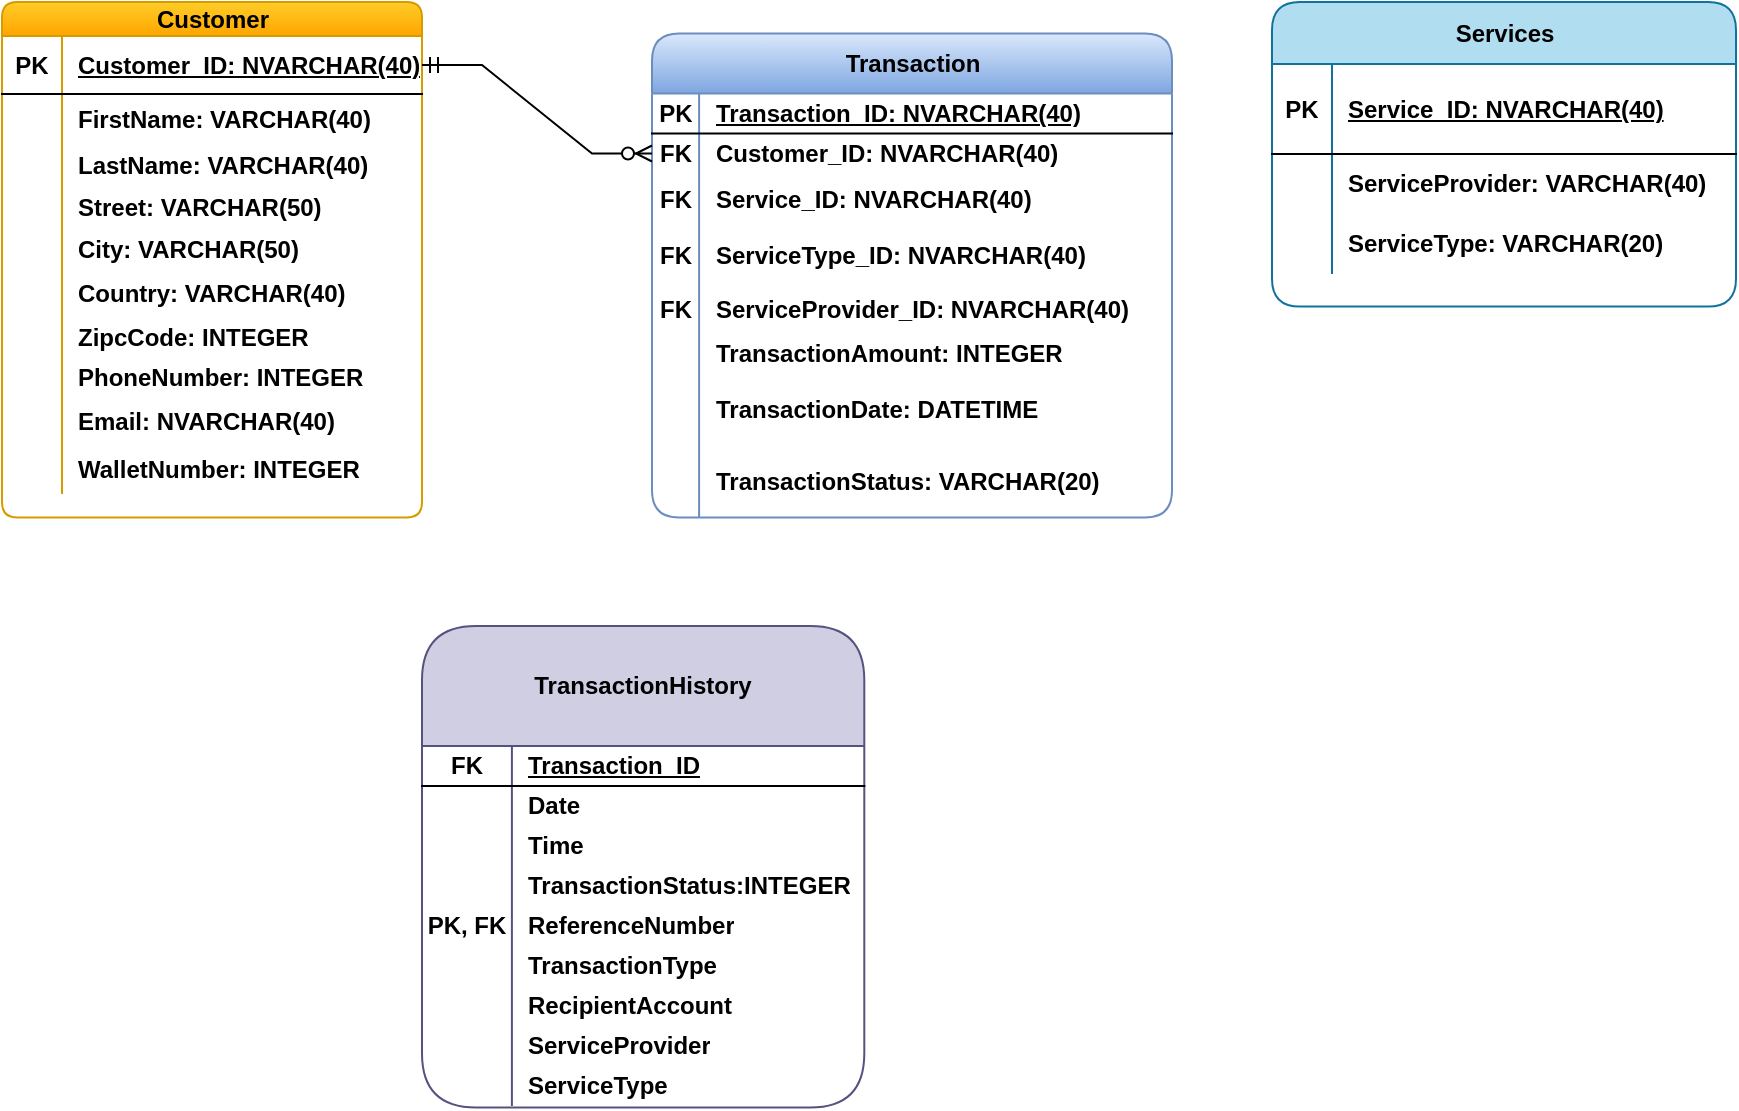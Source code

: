 <mxfile version="21.0.2" type="github">
  <diagram name="Page-1" id="RvkjJsLYA3RFUO9NYqUR">
    <mxGraphModel dx="1900" dy="573" grid="1" gridSize="10" guides="1" tooltips="1" connect="1" arrows="1" fold="1" page="1" pageScale="1" pageWidth="850" pageHeight="1100" math="0" shadow="0">
      <root>
        <mxCell id="0" />
        <mxCell id="1" parent="0" />
        <object label="Customer" id="U8XN_XWJw1uIWbOrhST0-1">
          <mxCell style="shape=table;startSize=17;container=1;collapsible=1;childLayout=tableLayout;fixedRows=1;rowLines=0;fontStyle=1;align=center;resizeLast=1;html=1;fillColor=#ffcd28;gradientColor=#ffa500;strokeColor=#d79b00;rounded=1;" vertex="1" parent="1">
            <mxGeometry x="-145" y="8" width="210" height="257.75" as="geometry" />
          </mxCell>
        </object>
        <mxCell id="U8XN_XWJw1uIWbOrhST0-2" value="" style="shape=tableRow;horizontal=0;startSize=0;swimlaneHead=0;swimlaneBody=0;fillColor=none;collapsible=0;dropTarget=0;points=[[0,0.5],[1,0.5]];portConstraint=eastwest;top=0;left=0;right=0;bottom=1;" vertex="1" parent="U8XN_XWJw1uIWbOrhST0-1">
          <mxGeometry y="17" width="210" height="29" as="geometry" />
        </mxCell>
        <mxCell id="U8XN_XWJw1uIWbOrhST0-3" value="PK" style="shape=partialRectangle;connectable=0;fillColor=none;top=0;left=0;bottom=0;right=0;fontStyle=1;overflow=hidden;whiteSpace=wrap;html=1;" vertex="1" parent="U8XN_XWJw1uIWbOrhST0-2">
          <mxGeometry width="30" height="29" as="geometry">
            <mxRectangle width="30" height="29" as="alternateBounds" />
          </mxGeometry>
        </mxCell>
        <mxCell id="U8XN_XWJw1uIWbOrhST0-4" value="Customer_ID: NVARCHAR(40)" style="shape=partialRectangle;connectable=0;fillColor=none;top=0;left=0;bottom=0;right=0;align=left;spacingLeft=6;fontStyle=5;overflow=hidden;whiteSpace=wrap;html=1;" vertex="1" parent="U8XN_XWJw1uIWbOrhST0-2">
          <mxGeometry x="30" width="180" height="29" as="geometry">
            <mxRectangle width="180" height="29" as="alternateBounds" />
          </mxGeometry>
        </mxCell>
        <mxCell id="U8XN_XWJw1uIWbOrhST0-5" value="" style="shape=tableRow;horizontal=0;startSize=0;swimlaneHead=0;swimlaneBody=0;fillColor=none;collapsible=0;dropTarget=0;points=[[0,0.5],[1,0.5]];portConstraint=eastwest;top=0;left=0;right=0;bottom=0;" vertex="1" parent="U8XN_XWJw1uIWbOrhST0-1">
          <mxGeometry y="46" width="210" height="26" as="geometry" />
        </mxCell>
        <mxCell id="U8XN_XWJw1uIWbOrhST0-6" value="" style="shape=partialRectangle;connectable=0;fillColor=none;top=0;left=0;bottom=0;right=0;editable=1;overflow=hidden;whiteSpace=wrap;html=1;" vertex="1" parent="U8XN_XWJw1uIWbOrhST0-5">
          <mxGeometry width="30" height="26" as="geometry">
            <mxRectangle width="30" height="26" as="alternateBounds" />
          </mxGeometry>
        </mxCell>
        <mxCell id="U8XN_XWJw1uIWbOrhST0-7" value="FirstName: VARCHAR(40)" style="shape=partialRectangle;connectable=0;fillColor=none;top=0;left=0;bottom=0;right=0;align=left;spacingLeft=6;overflow=hidden;whiteSpace=wrap;html=1;fontStyle=1" vertex="1" parent="U8XN_XWJw1uIWbOrhST0-5">
          <mxGeometry x="30" width="180" height="26" as="geometry">
            <mxRectangle width="180" height="26" as="alternateBounds" />
          </mxGeometry>
        </mxCell>
        <mxCell id="U8XN_XWJw1uIWbOrhST0-8" value="" style="shape=tableRow;horizontal=0;startSize=0;swimlaneHead=0;swimlaneBody=0;fillColor=none;collapsible=0;dropTarget=0;points=[[0,0.5],[1,0.5]];portConstraint=eastwest;top=0;left=0;right=0;bottom=0;" vertex="1" parent="U8XN_XWJw1uIWbOrhST0-1">
          <mxGeometry y="72" width="210" height="20" as="geometry" />
        </mxCell>
        <mxCell id="U8XN_XWJw1uIWbOrhST0-9" value="" style="shape=partialRectangle;connectable=0;fillColor=none;top=0;left=0;bottom=0;right=0;editable=1;overflow=hidden;whiteSpace=wrap;html=1;" vertex="1" parent="U8XN_XWJw1uIWbOrhST0-8">
          <mxGeometry width="30" height="20" as="geometry">
            <mxRectangle width="30" height="20" as="alternateBounds" />
          </mxGeometry>
        </mxCell>
        <mxCell id="U8XN_XWJw1uIWbOrhST0-10" value="LastName: VARCHAR(40)" style="shape=partialRectangle;connectable=0;fillColor=none;top=0;left=0;bottom=0;right=0;align=left;spacingLeft=6;overflow=hidden;whiteSpace=wrap;html=1;fontStyle=1" vertex="1" parent="U8XN_XWJw1uIWbOrhST0-8">
          <mxGeometry x="30" width="180" height="20" as="geometry">
            <mxRectangle width="180" height="20" as="alternateBounds" />
          </mxGeometry>
        </mxCell>
        <mxCell id="U8XN_XWJw1uIWbOrhST0-11" value="" style="shape=tableRow;horizontal=0;startSize=0;swimlaneHead=0;swimlaneBody=0;fillColor=none;collapsible=0;dropTarget=0;points=[[0,0.5],[1,0.5]];portConstraint=eastwest;top=0;left=0;right=0;bottom=0;" vertex="1" parent="U8XN_XWJw1uIWbOrhST0-1">
          <mxGeometry y="92" width="210" height="22" as="geometry" />
        </mxCell>
        <mxCell id="U8XN_XWJw1uIWbOrhST0-12" value="" style="shape=partialRectangle;connectable=0;fillColor=none;top=0;left=0;bottom=0;right=0;editable=1;overflow=hidden;whiteSpace=wrap;html=1;" vertex="1" parent="U8XN_XWJw1uIWbOrhST0-11">
          <mxGeometry width="30" height="22" as="geometry">
            <mxRectangle width="30" height="22" as="alternateBounds" />
          </mxGeometry>
        </mxCell>
        <mxCell id="U8XN_XWJw1uIWbOrhST0-13" value="Street: VARCHAR(50)" style="shape=partialRectangle;connectable=0;fillColor=none;top=0;left=0;bottom=0;right=0;align=left;spacingLeft=6;overflow=hidden;whiteSpace=wrap;html=1;fontStyle=1" vertex="1" parent="U8XN_XWJw1uIWbOrhST0-11">
          <mxGeometry x="30" width="180" height="22" as="geometry">
            <mxRectangle width="180" height="22" as="alternateBounds" />
          </mxGeometry>
        </mxCell>
        <mxCell id="U8XN_XWJw1uIWbOrhST0-14" value="" style="shape=tableRow;horizontal=0;startSize=0;swimlaneHead=0;swimlaneBody=0;fillColor=none;collapsible=0;dropTarget=0;points=[[0,0.5],[1,0.5]];portConstraint=eastwest;top=0;left=0;right=0;bottom=0;" vertex="1" parent="U8XN_XWJw1uIWbOrhST0-1">
          <mxGeometry y="114" width="210" height="20" as="geometry" />
        </mxCell>
        <mxCell id="U8XN_XWJw1uIWbOrhST0-15" value="" style="shape=partialRectangle;connectable=0;fillColor=none;top=0;left=0;bottom=0;right=0;editable=1;overflow=hidden;whiteSpace=wrap;html=1;" vertex="1" parent="U8XN_XWJw1uIWbOrhST0-14">
          <mxGeometry width="30" height="20" as="geometry">
            <mxRectangle width="30" height="20" as="alternateBounds" />
          </mxGeometry>
        </mxCell>
        <mxCell id="U8XN_XWJw1uIWbOrhST0-16" value="City: VARCHAR(50)" style="shape=partialRectangle;connectable=0;fillColor=none;top=0;left=0;bottom=0;right=0;align=left;spacingLeft=6;overflow=hidden;whiteSpace=wrap;html=1;fontStyle=1" vertex="1" parent="U8XN_XWJw1uIWbOrhST0-14">
          <mxGeometry x="30" width="180" height="20" as="geometry">
            <mxRectangle width="180" height="20" as="alternateBounds" />
          </mxGeometry>
        </mxCell>
        <mxCell id="U8XN_XWJw1uIWbOrhST0-17" value="" style="shape=tableRow;horizontal=0;startSize=0;swimlaneHead=0;swimlaneBody=0;fillColor=none;collapsible=0;dropTarget=0;points=[[0,0.5],[1,0.5]];portConstraint=eastwest;top=0;left=0;right=0;bottom=0;" vertex="1" parent="U8XN_XWJw1uIWbOrhST0-1">
          <mxGeometry y="134" width="210" height="24" as="geometry" />
        </mxCell>
        <mxCell id="U8XN_XWJw1uIWbOrhST0-18" value="" style="shape=partialRectangle;connectable=0;fillColor=none;top=0;left=0;bottom=0;right=0;editable=1;overflow=hidden;whiteSpace=wrap;html=1;" vertex="1" parent="U8XN_XWJw1uIWbOrhST0-17">
          <mxGeometry width="30" height="24" as="geometry">
            <mxRectangle width="30" height="24" as="alternateBounds" />
          </mxGeometry>
        </mxCell>
        <mxCell id="U8XN_XWJw1uIWbOrhST0-19" value="Country: VARCHAR(40)" style="shape=partialRectangle;connectable=0;fillColor=none;top=0;left=0;bottom=0;right=0;align=left;spacingLeft=6;overflow=hidden;whiteSpace=wrap;html=1;fontStyle=1" vertex="1" parent="U8XN_XWJw1uIWbOrhST0-17">
          <mxGeometry x="30" width="180" height="24" as="geometry">
            <mxRectangle width="180" height="24" as="alternateBounds" />
          </mxGeometry>
        </mxCell>
        <mxCell id="U8XN_XWJw1uIWbOrhST0-20" value="" style="shape=tableRow;horizontal=0;startSize=0;swimlaneHead=0;swimlaneBody=0;fillColor=none;collapsible=0;dropTarget=0;points=[[0,0.5],[1,0.5]];portConstraint=eastwest;top=0;left=0;right=0;bottom=0;" vertex="1" parent="U8XN_XWJw1uIWbOrhST0-1">
          <mxGeometry y="158" width="210" height="20" as="geometry" />
        </mxCell>
        <mxCell id="U8XN_XWJw1uIWbOrhST0-21" value="" style="shape=partialRectangle;connectable=0;fillColor=none;top=0;left=0;bottom=0;right=0;editable=1;overflow=hidden;whiteSpace=wrap;html=1;" vertex="1" parent="U8XN_XWJw1uIWbOrhST0-20">
          <mxGeometry width="30" height="20" as="geometry">
            <mxRectangle width="30" height="20" as="alternateBounds" />
          </mxGeometry>
        </mxCell>
        <mxCell id="U8XN_XWJw1uIWbOrhST0-22" value="ZipcCode: INTEGER" style="shape=partialRectangle;connectable=0;fillColor=none;top=0;left=0;bottom=0;right=0;align=left;spacingLeft=6;overflow=hidden;whiteSpace=wrap;html=1;fontStyle=1" vertex="1" parent="U8XN_XWJw1uIWbOrhST0-20">
          <mxGeometry x="30" width="180" height="20" as="geometry">
            <mxRectangle width="180" height="20" as="alternateBounds" />
          </mxGeometry>
        </mxCell>
        <mxCell id="U8XN_XWJw1uIWbOrhST0-23" value="" style="shape=tableRow;horizontal=0;startSize=0;swimlaneHead=0;swimlaneBody=0;fillColor=none;collapsible=0;dropTarget=0;points=[[0,0.5],[1,0.5]];portConstraint=eastwest;top=0;left=0;right=0;bottom=0;" vertex="1" parent="U8XN_XWJw1uIWbOrhST0-1">
          <mxGeometry y="178" width="210" height="20" as="geometry" />
        </mxCell>
        <mxCell id="U8XN_XWJw1uIWbOrhST0-24" value="" style="shape=partialRectangle;connectable=0;fillColor=none;top=0;left=0;bottom=0;right=0;editable=1;overflow=hidden;whiteSpace=wrap;html=1;" vertex="1" parent="U8XN_XWJw1uIWbOrhST0-23">
          <mxGeometry width="30" height="20" as="geometry">
            <mxRectangle width="30" height="20" as="alternateBounds" />
          </mxGeometry>
        </mxCell>
        <mxCell id="U8XN_XWJw1uIWbOrhST0-25" value="PhoneNumber: INTEGER" style="shape=partialRectangle;connectable=0;fillColor=none;top=0;left=0;bottom=0;right=0;align=left;spacingLeft=6;overflow=hidden;whiteSpace=wrap;html=1;fontStyle=1" vertex="1" parent="U8XN_XWJw1uIWbOrhST0-23">
          <mxGeometry x="30" width="180" height="20" as="geometry">
            <mxRectangle width="180" height="20" as="alternateBounds" />
          </mxGeometry>
        </mxCell>
        <mxCell id="U8XN_XWJw1uIWbOrhST0-26" value="" style="shape=tableRow;horizontal=0;startSize=0;swimlaneHead=0;swimlaneBody=0;fillColor=none;collapsible=0;dropTarget=0;points=[[0,0.5],[1,0.5]];portConstraint=eastwest;top=0;left=0;right=0;bottom=0;" vertex="1" parent="U8XN_XWJw1uIWbOrhST0-1">
          <mxGeometry y="198" width="210" height="23" as="geometry" />
        </mxCell>
        <mxCell id="U8XN_XWJw1uIWbOrhST0-27" value="" style="shape=partialRectangle;connectable=0;fillColor=none;top=0;left=0;bottom=0;right=0;editable=1;overflow=hidden;whiteSpace=wrap;html=1;" vertex="1" parent="U8XN_XWJw1uIWbOrhST0-26">
          <mxGeometry width="30" height="23" as="geometry">
            <mxRectangle width="30" height="23" as="alternateBounds" />
          </mxGeometry>
        </mxCell>
        <mxCell id="U8XN_XWJw1uIWbOrhST0-28" value="Email: NVARCHAR(40)" style="shape=partialRectangle;connectable=0;fillColor=none;top=0;left=0;bottom=0;right=0;align=left;spacingLeft=6;overflow=hidden;whiteSpace=wrap;html=1;fontStyle=1" vertex="1" parent="U8XN_XWJw1uIWbOrhST0-26">
          <mxGeometry x="30" width="180" height="23" as="geometry">
            <mxRectangle width="180" height="23" as="alternateBounds" />
          </mxGeometry>
        </mxCell>
        <mxCell id="U8XN_XWJw1uIWbOrhST0-29" value="" style="shape=tableRow;horizontal=0;startSize=0;swimlaneHead=0;swimlaneBody=0;fillColor=none;collapsible=0;dropTarget=0;points=[[0,0.5],[1,0.5]];portConstraint=eastwest;top=0;left=0;right=0;bottom=0;" vertex="1" parent="U8XN_XWJw1uIWbOrhST0-1">
          <mxGeometry y="221" width="210" height="25" as="geometry" />
        </mxCell>
        <mxCell id="U8XN_XWJw1uIWbOrhST0-30" value="" style="shape=partialRectangle;connectable=0;fillColor=none;top=0;left=0;bottom=0;right=0;editable=1;overflow=hidden;whiteSpace=wrap;html=1;" vertex="1" parent="U8XN_XWJw1uIWbOrhST0-29">
          <mxGeometry width="30" height="25" as="geometry">
            <mxRectangle width="30" height="25" as="alternateBounds" />
          </mxGeometry>
        </mxCell>
        <mxCell id="U8XN_XWJw1uIWbOrhST0-31" value="WalletNumber: INTEGER" style="shape=partialRectangle;connectable=0;fillColor=none;top=0;left=0;bottom=0;right=0;align=left;spacingLeft=6;overflow=hidden;whiteSpace=wrap;html=1;fontStyle=1" vertex="1" parent="U8XN_XWJw1uIWbOrhST0-29">
          <mxGeometry x="30" width="180" height="25" as="geometry">
            <mxRectangle width="180" height="25" as="alternateBounds" />
          </mxGeometry>
        </mxCell>
        <mxCell id="U8XN_XWJw1uIWbOrhST0-35" value="Services" style="shape=table;startSize=31;container=1;collapsible=1;childLayout=tableLayout;fixedRows=1;rowLines=0;fontStyle=1;align=center;resizeLast=1;html=1;fillColor=#b1ddf0;strokeColor=#10739e;rounded=1;" vertex="1" parent="1">
          <mxGeometry x="490" y="8.0" width="232" height="152.3" as="geometry" />
        </mxCell>
        <mxCell id="U8XN_XWJw1uIWbOrhST0-36" value="" style="shape=tableRow;horizontal=0;startSize=0;swimlaneHead=0;swimlaneBody=0;fillColor=none;collapsible=0;dropTarget=0;points=[[0,0.5],[1,0.5]];portConstraint=eastwest;top=0;left=0;right=0;bottom=1;" vertex="1" parent="U8XN_XWJw1uIWbOrhST0-35">
          <mxGeometry y="31" width="232" height="45" as="geometry" />
        </mxCell>
        <mxCell id="U8XN_XWJw1uIWbOrhST0-37" value="PK" style="shape=partialRectangle;connectable=0;fillColor=none;top=0;left=0;bottom=0;right=0;fontStyle=1;overflow=hidden;whiteSpace=wrap;html=1;" vertex="1" parent="U8XN_XWJw1uIWbOrhST0-36">
          <mxGeometry width="30" height="45" as="geometry">
            <mxRectangle width="30" height="45" as="alternateBounds" />
          </mxGeometry>
        </mxCell>
        <mxCell id="U8XN_XWJw1uIWbOrhST0-38" value="Service_ID: NVARCHAR(40)" style="shape=partialRectangle;connectable=0;fillColor=none;top=0;left=0;bottom=0;right=0;align=left;spacingLeft=6;fontStyle=5;overflow=hidden;whiteSpace=wrap;html=1;" vertex="1" parent="U8XN_XWJw1uIWbOrhST0-36">
          <mxGeometry x="30" width="202" height="45" as="geometry">
            <mxRectangle width="202" height="45" as="alternateBounds" />
          </mxGeometry>
        </mxCell>
        <mxCell id="U8XN_XWJw1uIWbOrhST0-42" value="" style="shape=tableRow;horizontal=0;startSize=0;swimlaneHead=0;swimlaneBody=0;fillColor=none;collapsible=0;dropTarget=0;points=[[0,0.5],[1,0.5]];portConstraint=eastwest;top=0;left=0;right=0;bottom=0;" vertex="1" parent="U8XN_XWJw1uIWbOrhST0-35">
          <mxGeometry y="76" width="232" height="30" as="geometry" />
        </mxCell>
        <mxCell id="U8XN_XWJw1uIWbOrhST0-43" value="" style="shape=partialRectangle;connectable=0;fillColor=none;top=0;left=0;bottom=0;right=0;editable=1;overflow=hidden;whiteSpace=wrap;html=1;fontStyle=1" vertex="1" parent="U8XN_XWJw1uIWbOrhST0-42">
          <mxGeometry width="30" height="30" as="geometry">
            <mxRectangle width="30" height="30" as="alternateBounds" />
          </mxGeometry>
        </mxCell>
        <mxCell id="U8XN_XWJw1uIWbOrhST0-44" value="ServiceProvider: VARCHAR(40)" style="shape=partialRectangle;connectable=0;fillColor=none;top=0;left=0;bottom=0;right=0;align=left;spacingLeft=6;overflow=hidden;whiteSpace=wrap;html=1;fontStyle=1" vertex="1" parent="U8XN_XWJw1uIWbOrhST0-42">
          <mxGeometry x="30" width="202" height="30" as="geometry">
            <mxRectangle width="202" height="30" as="alternateBounds" />
          </mxGeometry>
        </mxCell>
        <mxCell id="U8XN_XWJw1uIWbOrhST0-284" value="" style="shape=tableRow;horizontal=0;startSize=0;swimlaneHead=0;swimlaneBody=0;fillColor=none;collapsible=0;dropTarget=0;points=[[0,0.5],[1,0.5]];portConstraint=eastwest;top=0;left=0;right=0;bottom=0;" vertex="1" parent="U8XN_XWJw1uIWbOrhST0-35">
          <mxGeometry y="106" width="232" height="30" as="geometry" />
        </mxCell>
        <mxCell id="U8XN_XWJw1uIWbOrhST0-285" value="" style="shape=partialRectangle;connectable=0;fillColor=none;top=0;left=0;bottom=0;right=0;editable=1;overflow=hidden;whiteSpace=wrap;html=1;fontStyle=1" vertex="1" parent="U8XN_XWJw1uIWbOrhST0-284">
          <mxGeometry width="30" height="30" as="geometry">
            <mxRectangle width="30" height="30" as="alternateBounds" />
          </mxGeometry>
        </mxCell>
        <mxCell id="U8XN_XWJw1uIWbOrhST0-286" value="ServiceType: VARCHAR(20)" style="shape=partialRectangle;connectable=0;fillColor=none;top=0;left=0;bottom=0;right=0;align=left;spacingLeft=6;overflow=hidden;whiteSpace=wrap;html=1;fontStyle=1" vertex="1" parent="U8XN_XWJw1uIWbOrhST0-284">
          <mxGeometry x="30" width="202" height="30" as="geometry">
            <mxRectangle width="202" height="30" as="alternateBounds" />
          </mxGeometry>
        </mxCell>
        <mxCell id="U8XN_XWJw1uIWbOrhST0-45" value="Transaction" style="shape=table;startSize=30;container=1;collapsible=1;childLayout=tableLayout;fixedRows=1;rowLines=0;fontStyle=1;align=center;resizeLast=1;html=1;strokeWidth=1;swimlaneFillColor=none;fillColor=#dae8fc;gradientColor=#7ea6e0;strokeColor=#6c8ebf;rounded=1;" vertex="1" parent="1">
          <mxGeometry x="180" y="23.75" width="260" height="242" as="geometry" />
        </mxCell>
        <mxCell id="U8XN_XWJw1uIWbOrhST0-46" value="" style="shape=tableRow;horizontal=0;startSize=0;swimlaneHead=0;swimlaneBody=0;fillColor=none;collapsible=0;dropTarget=0;points=[[0,0.5],[1,0.5]];portConstraint=eastwest;top=0;left=0;right=0;bottom=1;" vertex="1" parent="U8XN_XWJw1uIWbOrhST0-45">
          <mxGeometry y="30" width="260" height="20" as="geometry" />
        </mxCell>
        <mxCell id="U8XN_XWJw1uIWbOrhST0-47" value="PK" style="shape=partialRectangle;connectable=0;fillColor=none;top=0;left=0;bottom=0;right=0;fontStyle=1;overflow=hidden;whiteSpace=wrap;html=1;" vertex="1" parent="U8XN_XWJw1uIWbOrhST0-46">
          <mxGeometry width="23.55" height="20" as="geometry">
            <mxRectangle width="23.55" height="20" as="alternateBounds" />
          </mxGeometry>
        </mxCell>
        <mxCell id="U8XN_XWJw1uIWbOrhST0-48" value="Transaction_ID: NVARCHAR(40)" style="shape=partialRectangle;connectable=0;fillColor=none;top=0;left=0;bottom=0;right=0;align=left;spacingLeft=6;fontStyle=5;overflow=hidden;whiteSpace=wrap;html=1;" vertex="1" parent="U8XN_XWJw1uIWbOrhST0-46">
          <mxGeometry x="23.55" width="236.45" height="20" as="geometry">
            <mxRectangle width="236.45" height="20" as="alternateBounds" />
          </mxGeometry>
        </mxCell>
        <mxCell id="U8XN_XWJw1uIWbOrhST0-49" value="" style="shape=tableRow;horizontal=0;startSize=0;swimlaneHead=0;swimlaneBody=0;fillColor=none;collapsible=0;dropTarget=0;points=[[0,0.5],[1,0.5]];portConstraint=eastwest;top=0;left=0;right=0;bottom=0;" vertex="1" parent="U8XN_XWJw1uIWbOrhST0-45">
          <mxGeometry y="50" width="260" height="20" as="geometry" />
        </mxCell>
        <mxCell id="U8XN_XWJw1uIWbOrhST0-50" value="FK" style="shape=partialRectangle;connectable=0;fillColor=none;top=0;left=0;bottom=0;right=0;editable=1;overflow=hidden;whiteSpace=wrap;html=1;fontStyle=1" vertex="1" parent="U8XN_XWJw1uIWbOrhST0-49">
          <mxGeometry width="23.55" height="20" as="geometry">
            <mxRectangle width="23.55" height="20" as="alternateBounds" />
          </mxGeometry>
        </mxCell>
        <mxCell id="U8XN_XWJw1uIWbOrhST0-51" value="Customer_ID: NVARCHAR(40)" style="shape=partialRectangle;connectable=0;fillColor=none;top=0;left=0;bottom=0;right=0;align=left;spacingLeft=6;overflow=hidden;whiteSpace=wrap;html=1;fontStyle=1" vertex="1" parent="U8XN_XWJw1uIWbOrhST0-49">
          <mxGeometry x="23.55" width="236.45" height="20" as="geometry">
            <mxRectangle width="236.45" height="20" as="alternateBounds" />
          </mxGeometry>
        </mxCell>
        <mxCell id="U8XN_XWJw1uIWbOrhST0-206" value="" style="shape=tableRow;horizontal=0;startSize=0;swimlaneHead=0;swimlaneBody=0;fillColor=none;collapsible=0;dropTarget=0;points=[[0,0.5],[1,0.5]];portConstraint=eastwest;top=0;left=0;right=0;bottom=0;" vertex="1" parent="U8XN_XWJw1uIWbOrhST0-45">
          <mxGeometry y="70" width="260" height="26" as="geometry" />
        </mxCell>
        <mxCell id="U8XN_XWJw1uIWbOrhST0-207" value="FK" style="shape=partialRectangle;connectable=0;fillColor=none;top=0;left=0;bottom=0;right=0;editable=1;overflow=hidden;whiteSpace=wrap;html=1;fontStyle=1" vertex="1" parent="U8XN_XWJw1uIWbOrhST0-206">
          <mxGeometry width="23.55" height="26" as="geometry">
            <mxRectangle width="23.55" height="26" as="alternateBounds" />
          </mxGeometry>
        </mxCell>
        <mxCell id="U8XN_XWJw1uIWbOrhST0-208" value="Service_ID: NVARCHAR(40)" style="shape=partialRectangle;connectable=0;fillColor=none;top=0;left=0;bottom=0;right=0;align=left;spacingLeft=6;overflow=hidden;whiteSpace=wrap;html=1;fontStyle=1" vertex="1" parent="U8XN_XWJw1uIWbOrhST0-206">
          <mxGeometry x="23.55" width="236.45" height="26" as="geometry">
            <mxRectangle width="236.45" height="26" as="alternateBounds" />
          </mxGeometry>
        </mxCell>
        <mxCell id="U8XN_XWJw1uIWbOrhST0-209" value="" style="shape=tableRow;horizontal=0;startSize=0;swimlaneHead=0;swimlaneBody=0;fillColor=none;collapsible=0;dropTarget=0;points=[[0,0.5],[1,0.5]];portConstraint=eastwest;top=0;left=0;right=0;bottom=0;" vertex="1" parent="U8XN_XWJw1uIWbOrhST0-45">
          <mxGeometry y="96" width="260" height="30" as="geometry" />
        </mxCell>
        <mxCell id="U8XN_XWJw1uIWbOrhST0-210" value="FK" style="shape=partialRectangle;connectable=0;fillColor=none;top=0;left=0;bottom=0;right=0;editable=1;overflow=hidden;whiteSpace=wrap;html=1;fontStyle=1" vertex="1" parent="U8XN_XWJw1uIWbOrhST0-209">
          <mxGeometry width="23.55" height="30" as="geometry">
            <mxRectangle width="23.55" height="30" as="alternateBounds" />
          </mxGeometry>
        </mxCell>
        <mxCell id="U8XN_XWJw1uIWbOrhST0-211" value="ServiceType_ID: NVARCHAR(40)" style="shape=partialRectangle;connectable=0;fillColor=none;top=0;left=0;bottom=0;right=0;align=left;spacingLeft=6;overflow=hidden;whiteSpace=wrap;html=1;fontStyle=1" vertex="1" parent="U8XN_XWJw1uIWbOrhST0-209">
          <mxGeometry x="23.55" width="236.45" height="30" as="geometry">
            <mxRectangle width="236.45" height="30" as="alternateBounds" />
          </mxGeometry>
        </mxCell>
        <mxCell id="U8XN_XWJw1uIWbOrhST0-215" value="" style="shape=tableRow;horizontal=0;startSize=0;swimlaneHead=0;swimlaneBody=0;fillColor=none;collapsible=0;dropTarget=0;points=[[0,0.5],[1,0.5]];portConstraint=eastwest;top=0;left=0;right=0;bottom=0;" vertex="1" parent="U8XN_XWJw1uIWbOrhST0-45">
          <mxGeometry y="126" width="260" height="24" as="geometry" />
        </mxCell>
        <mxCell id="U8XN_XWJw1uIWbOrhST0-216" value="FK" style="shape=partialRectangle;connectable=0;fillColor=none;top=0;left=0;bottom=0;right=0;editable=1;overflow=hidden;whiteSpace=wrap;html=1;fontStyle=1" vertex="1" parent="U8XN_XWJw1uIWbOrhST0-215">
          <mxGeometry width="23.55" height="24" as="geometry">
            <mxRectangle width="23.55" height="24" as="alternateBounds" />
          </mxGeometry>
        </mxCell>
        <mxCell id="U8XN_XWJw1uIWbOrhST0-217" value="ServiceProvider_ID: NVARCHAR(40)" style="shape=partialRectangle;connectable=0;fillColor=none;top=0;left=0;bottom=0;right=0;align=left;spacingLeft=6;overflow=hidden;whiteSpace=wrap;html=1;fontStyle=1" vertex="1" parent="U8XN_XWJw1uIWbOrhST0-215">
          <mxGeometry x="23.55" width="236.45" height="24" as="geometry">
            <mxRectangle width="236.45" height="24" as="alternateBounds" />
          </mxGeometry>
        </mxCell>
        <mxCell id="U8XN_XWJw1uIWbOrhST0-221" value="" style="shape=tableRow;horizontal=0;startSize=0;swimlaneHead=0;swimlaneBody=0;fillColor=none;collapsible=0;dropTarget=0;points=[[0,0.5],[1,0.5]];portConstraint=eastwest;top=0;left=0;right=0;bottom=0;" vertex="1" parent="U8XN_XWJw1uIWbOrhST0-45">
          <mxGeometry y="150" width="260" height="20" as="geometry" />
        </mxCell>
        <mxCell id="U8XN_XWJw1uIWbOrhST0-222" value="" style="shape=partialRectangle;connectable=0;fillColor=none;top=0;left=0;bottom=0;right=0;editable=1;overflow=hidden;whiteSpace=wrap;html=1;fontStyle=1" vertex="1" parent="U8XN_XWJw1uIWbOrhST0-221">
          <mxGeometry width="23.55" height="20" as="geometry">
            <mxRectangle width="23.55" height="20" as="alternateBounds" />
          </mxGeometry>
        </mxCell>
        <mxCell id="U8XN_XWJw1uIWbOrhST0-223" value="TransactionAmount: INTEGER" style="shape=partialRectangle;connectable=0;fillColor=none;top=0;left=0;bottom=0;right=0;align=left;spacingLeft=6;overflow=hidden;whiteSpace=wrap;html=1;fontStyle=1" vertex="1" parent="U8XN_XWJw1uIWbOrhST0-221">
          <mxGeometry x="23.55" width="236.45" height="20" as="geometry">
            <mxRectangle width="236.45" height="20" as="alternateBounds" />
          </mxGeometry>
        </mxCell>
        <mxCell id="U8XN_XWJw1uIWbOrhST0-281" value="" style="shape=tableRow;horizontal=0;startSize=0;swimlaneHead=0;swimlaneBody=0;fillColor=none;collapsible=0;dropTarget=0;points=[[0,0.5],[1,0.5]];portConstraint=eastwest;top=0;left=0;right=0;bottom=0;" vertex="1" parent="U8XN_XWJw1uIWbOrhST0-45">
          <mxGeometry y="170" width="260" height="36" as="geometry" />
        </mxCell>
        <mxCell id="U8XN_XWJw1uIWbOrhST0-282" value="" style="shape=partialRectangle;connectable=0;fillColor=none;top=0;left=0;bottom=0;right=0;editable=1;overflow=hidden;whiteSpace=wrap;html=1;fontStyle=1" vertex="1" parent="U8XN_XWJw1uIWbOrhST0-281">
          <mxGeometry width="23.55" height="36" as="geometry">
            <mxRectangle width="23.55" height="36" as="alternateBounds" />
          </mxGeometry>
        </mxCell>
        <mxCell id="U8XN_XWJw1uIWbOrhST0-283" value="TransactionDate: DATETIME" style="shape=partialRectangle;connectable=0;fillColor=none;top=0;left=0;bottom=0;right=0;align=left;spacingLeft=6;overflow=hidden;whiteSpace=wrap;html=1;fontStyle=1" vertex="1" parent="U8XN_XWJw1uIWbOrhST0-281">
          <mxGeometry x="23.55" width="236.45" height="36" as="geometry">
            <mxRectangle width="236.45" height="36" as="alternateBounds" />
          </mxGeometry>
        </mxCell>
        <mxCell id="U8XN_XWJw1uIWbOrhST0-287" value="" style="shape=tableRow;horizontal=0;startSize=0;swimlaneHead=0;swimlaneBody=0;fillColor=none;collapsible=0;dropTarget=0;points=[[0,0.5],[1,0.5]];portConstraint=eastwest;top=0;left=0;right=0;bottom=0;" vertex="1" parent="U8XN_XWJw1uIWbOrhST0-45">
          <mxGeometry y="206" width="260" height="36" as="geometry" />
        </mxCell>
        <mxCell id="U8XN_XWJw1uIWbOrhST0-288" value="" style="shape=partialRectangle;connectable=0;fillColor=none;top=0;left=0;bottom=0;right=0;editable=1;overflow=hidden;whiteSpace=wrap;html=1;fontStyle=1" vertex="1" parent="U8XN_XWJw1uIWbOrhST0-287">
          <mxGeometry width="23.55" height="36" as="geometry">
            <mxRectangle width="23.55" height="36" as="alternateBounds" />
          </mxGeometry>
        </mxCell>
        <mxCell id="U8XN_XWJw1uIWbOrhST0-289" value="TransactionStatus: VARCHAR(20)" style="shape=partialRectangle;connectable=0;fillColor=none;top=0;left=0;bottom=0;right=0;align=left;spacingLeft=6;overflow=hidden;whiteSpace=wrap;html=1;fontStyle=1" vertex="1" parent="U8XN_XWJw1uIWbOrhST0-287">
          <mxGeometry x="23.55" width="236.45" height="36" as="geometry">
            <mxRectangle width="236.45" height="36" as="alternateBounds" />
          </mxGeometry>
        </mxCell>
        <mxCell id="U8XN_XWJw1uIWbOrhST0-58" value="" style="edgeStyle=entityRelationEdgeStyle;fontSize=12;html=1;endArrow=ERzeroToMany;endFill=1;rounded=0;startArrow=ERmandOne;startFill=0;exitX=1;exitY=0.5;exitDx=0;exitDy=0;entryX=0;entryY=0.5;entryDx=0;entryDy=0;" edge="1" parent="1" source="U8XN_XWJw1uIWbOrhST0-2" target="U8XN_XWJw1uIWbOrhST0-49">
          <mxGeometry width="100" height="100" relative="1" as="geometry">
            <mxPoint x="235" y="210" as="sourcePoint" />
            <mxPoint x="335" y="110" as="targetPoint" />
          </mxGeometry>
        </mxCell>
        <mxCell id="U8XN_XWJw1uIWbOrhST0-59" value="TransactionHistory" style="shape=table;startSize=60;container=1;collapsible=1;childLayout=tableLayout;fixedRows=1;rowLines=0;fontStyle=1;align=center;resizeLast=1;html=1;whiteSpace=wrap;rounded=1;fillColor=#d0cee2;strokeColor=#56517e;" vertex="1" parent="1">
          <mxGeometry x="65.0" y="320" width="221.15" height="240.7" as="geometry" />
        </mxCell>
        <mxCell id="U8XN_XWJw1uIWbOrhST0-60" value="" style="shape=tableRow;horizontal=0;startSize=0;swimlaneHead=0;swimlaneBody=0;fillColor=none;collapsible=0;dropTarget=0;points=[[0,0.5],[1,0.5]];portConstraint=eastwest;top=0;left=0;right=0;bottom=1;html=1;" vertex="1" parent="U8XN_XWJw1uIWbOrhST0-59">
          <mxGeometry y="60" width="221.15" height="20" as="geometry" />
        </mxCell>
        <mxCell id="U8XN_XWJw1uIWbOrhST0-61" value="FK" style="shape=partialRectangle;connectable=0;fillColor=none;top=0;left=0;bottom=0;right=0;fontStyle=1;overflow=hidden;html=1;whiteSpace=wrap;" vertex="1" parent="U8XN_XWJw1uIWbOrhST0-60">
          <mxGeometry width="44.95" height="20" as="geometry">
            <mxRectangle width="44.95" height="20" as="alternateBounds" />
          </mxGeometry>
        </mxCell>
        <mxCell id="U8XN_XWJw1uIWbOrhST0-62" value="Transaction_ID" style="shape=partialRectangle;connectable=0;fillColor=none;top=0;left=0;bottom=0;right=0;align=left;spacingLeft=6;fontStyle=5;overflow=hidden;html=1;whiteSpace=wrap;" vertex="1" parent="U8XN_XWJw1uIWbOrhST0-60">
          <mxGeometry x="44.95" width="176.2" height="20" as="geometry">
            <mxRectangle width="176.2" height="20" as="alternateBounds" />
          </mxGeometry>
        </mxCell>
        <mxCell id="U8XN_XWJw1uIWbOrhST0-63" value="" style="shape=tableRow;horizontal=0;startSize=0;swimlaneHead=0;swimlaneBody=0;fillColor=none;collapsible=0;dropTarget=0;points=[[0,0.5],[1,0.5]];portConstraint=eastwest;top=0;left=0;right=0;bottom=0;html=1;" vertex="1" parent="U8XN_XWJw1uIWbOrhST0-59">
          <mxGeometry y="80" width="221.15" height="20" as="geometry" />
        </mxCell>
        <mxCell id="U8XN_XWJw1uIWbOrhST0-64" value="" style="shape=partialRectangle;connectable=0;fillColor=none;top=0;left=0;bottom=0;right=0;editable=1;overflow=hidden;html=1;whiteSpace=wrap;" vertex="1" parent="U8XN_XWJw1uIWbOrhST0-63">
          <mxGeometry width="44.95" height="20" as="geometry">
            <mxRectangle width="44.95" height="20" as="alternateBounds" />
          </mxGeometry>
        </mxCell>
        <mxCell id="U8XN_XWJw1uIWbOrhST0-65" value="Date" style="shape=partialRectangle;connectable=0;fillColor=none;top=0;left=0;bottom=0;right=0;align=left;spacingLeft=6;overflow=hidden;html=1;whiteSpace=wrap;fontStyle=1" vertex="1" parent="U8XN_XWJw1uIWbOrhST0-63">
          <mxGeometry x="44.95" width="176.2" height="20" as="geometry">
            <mxRectangle width="176.2" height="20" as="alternateBounds" />
          </mxGeometry>
        </mxCell>
        <mxCell id="U8XN_XWJw1uIWbOrhST0-66" value="" style="shape=tableRow;horizontal=0;startSize=0;swimlaneHead=0;swimlaneBody=0;fillColor=none;collapsible=0;dropTarget=0;points=[[0,0.5],[1,0.5]];portConstraint=eastwest;top=0;left=0;right=0;bottom=0;html=1;" vertex="1" parent="U8XN_XWJw1uIWbOrhST0-59">
          <mxGeometry y="100" width="221.15" height="20" as="geometry" />
        </mxCell>
        <mxCell id="U8XN_XWJw1uIWbOrhST0-67" value="" style="shape=partialRectangle;connectable=0;fillColor=none;top=0;left=0;bottom=0;right=0;editable=1;overflow=hidden;html=1;whiteSpace=wrap;" vertex="1" parent="U8XN_XWJw1uIWbOrhST0-66">
          <mxGeometry width="44.95" height="20" as="geometry">
            <mxRectangle width="44.95" height="20" as="alternateBounds" />
          </mxGeometry>
        </mxCell>
        <mxCell id="U8XN_XWJw1uIWbOrhST0-68" value="Time" style="shape=partialRectangle;connectable=0;fillColor=none;top=0;left=0;bottom=0;right=0;align=left;spacingLeft=6;overflow=hidden;html=1;whiteSpace=wrap;fontStyle=1" vertex="1" parent="U8XN_XWJw1uIWbOrhST0-66">
          <mxGeometry x="44.95" width="176.2" height="20" as="geometry">
            <mxRectangle width="176.2" height="20" as="alternateBounds" />
          </mxGeometry>
        </mxCell>
        <mxCell id="U8XN_XWJw1uIWbOrhST0-69" value="" style="shape=tableRow;horizontal=0;startSize=0;swimlaneHead=0;swimlaneBody=0;fillColor=none;collapsible=0;dropTarget=0;points=[[0,0.5],[1,0.5]];portConstraint=eastwest;top=0;left=0;right=0;bottom=0;html=1;" vertex="1" parent="U8XN_XWJw1uIWbOrhST0-59">
          <mxGeometry y="120" width="221.15" height="20" as="geometry" />
        </mxCell>
        <mxCell id="U8XN_XWJw1uIWbOrhST0-70" value="" style="shape=partialRectangle;connectable=0;fillColor=none;top=0;left=0;bottom=0;right=0;editable=1;overflow=hidden;html=1;whiteSpace=wrap;" vertex="1" parent="U8XN_XWJw1uIWbOrhST0-69">
          <mxGeometry width="44.95" height="20" as="geometry">
            <mxRectangle width="44.95" height="20" as="alternateBounds" />
          </mxGeometry>
        </mxCell>
        <mxCell id="U8XN_XWJw1uIWbOrhST0-71" value="TransactionStatus:INTEGER" style="shape=partialRectangle;connectable=0;fillColor=none;top=0;left=0;bottom=0;right=0;align=left;spacingLeft=6;overflow=hidden;html=1;whiteSpace=wrap;fontStyle=1" vertex="1" parent="U8XN_XWJw1uIWbOrhST0-69">
          <mxGeometry x="44.95" width="176.2" height="20" as="geometry">
            <mxRectangle width="176.2" height="20" as="alternateBounds" />
          </mxGeometry>
        </mxCell>
        <mxCell id="U8XN_XWJw1uIWbOrhST0-72" value="" style="shape=tableRow;horizontal=0;startSize=0;swimlaneHead=0;swimlaneBody=0;fillColor=none;collapsible=0;dropTarget=0;points=[[0,0.5],[1,0.5]];portConstraint=eastwest;top=0;left=0;right=0;bottom=0;html=1;fontStyle=1" vertex="1" parent="U8XN_XWJw1uIWbOrhST0-59">
          <mxGeometry y="140" width="221.15" height="20" as="geometry" />
        </mxCell>
        <mxCell id="U8XN_XWJw1uIWbOrhST0-73" value="&lt;b&gt;PK, FK&lt;/b&gt;" style="shape=partialRectangle;connectable=0;fillColor=none;top=0;left=0;bottom=0;right=0;editable=1;overflow=hidden;html=1;whiteSpace=wrap;" vertex="1" parent="U8XN_XWJw1uIWbOrhST0-72">
          <mxGeometry width="44.95" height="20" as="geometry">
            <mxRectangle width="44.95" height="20" as="alternateBounds" />
          </mxGeometry>
        </mxCell>
        <mxCell id="U8XN_XWJw1uIWbOrhST0-74" value="ReferenceNumber" style="shape=partialRectangle;connectable=0;fillColor=none;top=0;left=0;bottom=0;right=0;align=left;spacingLeft=6;overflow=hidden;html=1;whiteSpace=wrap;fontStyle=1" vertex="1" parent="U8XN_XWJw1uIWbOrhST0-72">
          <mxGeometry x="44.95" width="176.2" height="20" as="geometry">
            <mxRectangle width="176.2" height="20" as="alternateBounds" />
          </mxGeometry>
        </mxCell>
        <mxCell id="U8XN_XWJw1uIWbOrhST0-75" value="" style="shape=tableRow;horizontal=0;startSize=0;swimlaneHead=0;swimlaneBody=0;fillColor=none;collapsible=0;dropTarget=0;points=[[0,0.5],[1,0.5]];portConstraint=eastwest;top=0;left=0;right=0;bottom=0;html=1;fontStyle=1" vertex="1" parent="U8XN_XWJw1uIWbOrhST0-59">
          <mxGeometry y="160" width="221.15" height="20" as="geometry" />
        </mxCell>
        <mxCell id="U8XN_XWJw1uIWbOrhST0-76" value="" style="shape=partialRectangle;connectable=0;fillColor=none;top=0;left=0;bottom=0;right=0;editable=1;overflow=hidden;html=1;whiteSpace=wrap;" vertex="1" parent="U8XN_XWJw1uIWbOrhST0-75">
          <mxGeometry width="44.95" height="20" as="geometry">
            <mxRectangle width="44.95" height="20" as="alternateBounds" />
          </mxGeometry>
        </mxCell>
        <mxCell id="U8XN_XWJw1uIWbOrhST0-77" value="TransactionType" style="shape=partialRectangle;connectable=0;fillColor=none;top=0;left=0;bottom=0;right=0;align=left;spacingLeft=6;overflow=hidden;html=1;whiteSpace=wrap;fontStyle=1" vertex="1" parent="U8XN_XWJw1uIWbOrhST0-75">
          <mxGeometry x="44.95" width="176.2" height="20" as="geometry">
            <mxRectangle width="176.2" height="20" as="alternateBounds" />
          </mxGeometry>
        </mxCell>
        <mxCell id="U8XN_XWJw1uIWbOrhST0-78" value="" style="shape=tableRow;horizontal=0;startSize=0;swimlaneHead=0;swimlaneBody=0;fillColor=none;collapsible=0;dropTarget=0;points=[[0,0.5],[1,0.5]];portConstraint=eastwest;top=0;left=0;right=0;bottom=0;html=1;fontStyle=1" vertex="1" parent="U8XN_XWJw1uIWbOrhST0-59">
          <mxGeometry y="180" width="221.15" height="20" as="geometry" />
        </mxCell>
        <mxCell id="U8XN_XWJw1uIWbOrhST0-79" value="" style="shape=partialRectangle;connectable=0;fillColor=none;top=0;left=0;bottom=0;right=0;editable=1;overflow=hidden;html=1;whiteSpace=wrap;" vertex="1" parent="U8XN_XWJw1uIWbOrhST0-78">
          <mxGeometry width="44.95" height="20" as="geometry">
            <mxRectangle width="44.95" height="20" as="alternateBounds" />
          </mxGeometry>
        </mxCell>
        <mxCell id="U8XN_XWJw1uIWbOrhST0-80" value="RecipientAccount" style="shape=partialRectangle;connectable=0;fillColor=none;top=0;left=0;bottom=0;right=0;align=left;spacingLeft=6;overflow=hidden;html=1;whiteSpace=wrap;fontStyle=1" vertex="1" parent="U8XN_XWJw1uIWbOrhST0-78">
          <mxGeometry x="44.95" width="176.2" height="20" as="geometry">
            <mxRectangle width="176.2" height="20" as="alternateBounds" />
          </mxGeometry>
        </mxCell>
        <mxCell id="U8XN_XWJw1uIWbOrhST0-81" value="" style="shape=tableRow;horizontal=0;startSize=0;swimlaneHead=0;swimlaneBody=0;fillColor=none;collapsible=0;dropTarget=0;points=[[0,0.5],[1,0.5]];portConstraint=eastwest;top=0;left=0;right=0;bottom=0;html=1;fontStyle=1" vertex="1" parent="U8XN_XWJw1uIWbOrhST0-59">
          <mxGeometry y="200" width="221.15" height="20" as="geometry" />
        </mxCell>
        <mxCell id="U8XN_XWJw1uIWbOrhST0-82" value="" style="shape=partialRectangle;connectable=0;fillColor=none;top=0;left=0;bottom=0;right=0;editable=1;overflow=hidden;html=1;whiteSpace=wrap;" vertex="1" parent="U8XN_XWJw1uIWbOrhST0-81">
          <mxGeometry width="44.95" height="20" as="geometry">
            <mxRectangle width="44.95" height="20" as="alternateBounds" />
          </mxGeometry>
        </mxCell>
        <mxCell id="U8XN_XWJw1uIWbOrhST0-83" value="ServiceProvider" style="shape=partialRectangle;connectable=0;fillColor=none;top=0;left=0;bottom=0;right=0;align=left;spacingLeft=6;overflow=hidden;html=1;whiteSpace=wrap;fontStyle=1" vertex="1" parent="U8XN_XWJw1uIWbOrhST0-81">
          <mxGeometry x="44.95" width="176.2" height="20" as="geometry">
            <mxRectangle width="176.2" height="20" as="alternateBounds" />
          </mxGeometry>
        </mxCell>
        <mxCell id="U8XN_XWJw1uIWbOrhST0-84" value="" style="shape=tableRow;horizontal=0;startSize=0;swimlaneHead=0;swimlaneBody=0;fillColor=none;collapsible=0;dropTarget=0;points=[[0,0.5],[1,0.5]];portConstraint=eastwest;top=0;left=0;right=0;bottom=0;html=1;fontStyle=1" vertex="1" parent="U8XN_XWJw1uIWbOrhST0-59">
          <mxGeometry y="220" width="221.15" height="20" as="geometry" />
        </mxCell>
        <mxCell id="U8XN_XWJw1uIWbOrhST0-85" value="" style="shape=partialRectangle;connectable=0;fillColor=none;top=0;left=0;bottom=0;right=0;editable=1;overflow=hidden;html=1;whiteSpace=wrap;" vertex="1" parent="U8XN_XWJw1uIWbOrhST0-84">
          <mxGeometry width="44.95" height="20" as="geometry">
            <mxRectangle width="44.95" height="20" as="alternateBounds" />
          </mxGeometry>
        </mxCell>
        <mxCell id="U8XN_XWJw1uIWbOrhST0-86" value="ServiceType" style="shape=partialRectangle;connectable=0;fillColor=none;top=0;left=0;bottom=0;right=0;align=left;spacingLeft=6;overflow=hidden;html=1;whiteSpace=wrap;fontStyle=1" vertex="1" parent="U8XN_XWJw1uIWbOrhST0-84">
          <mxGeometry x="44.95" width="176.2" height="20" as="geometry">
            <mxRectangle width="176.2" height="20" as="alternateBounds" />
          </mxGeometry>
        </mxCell>
      </root>
    </mxGraphModel>
  </diagram>
</mxfile>
